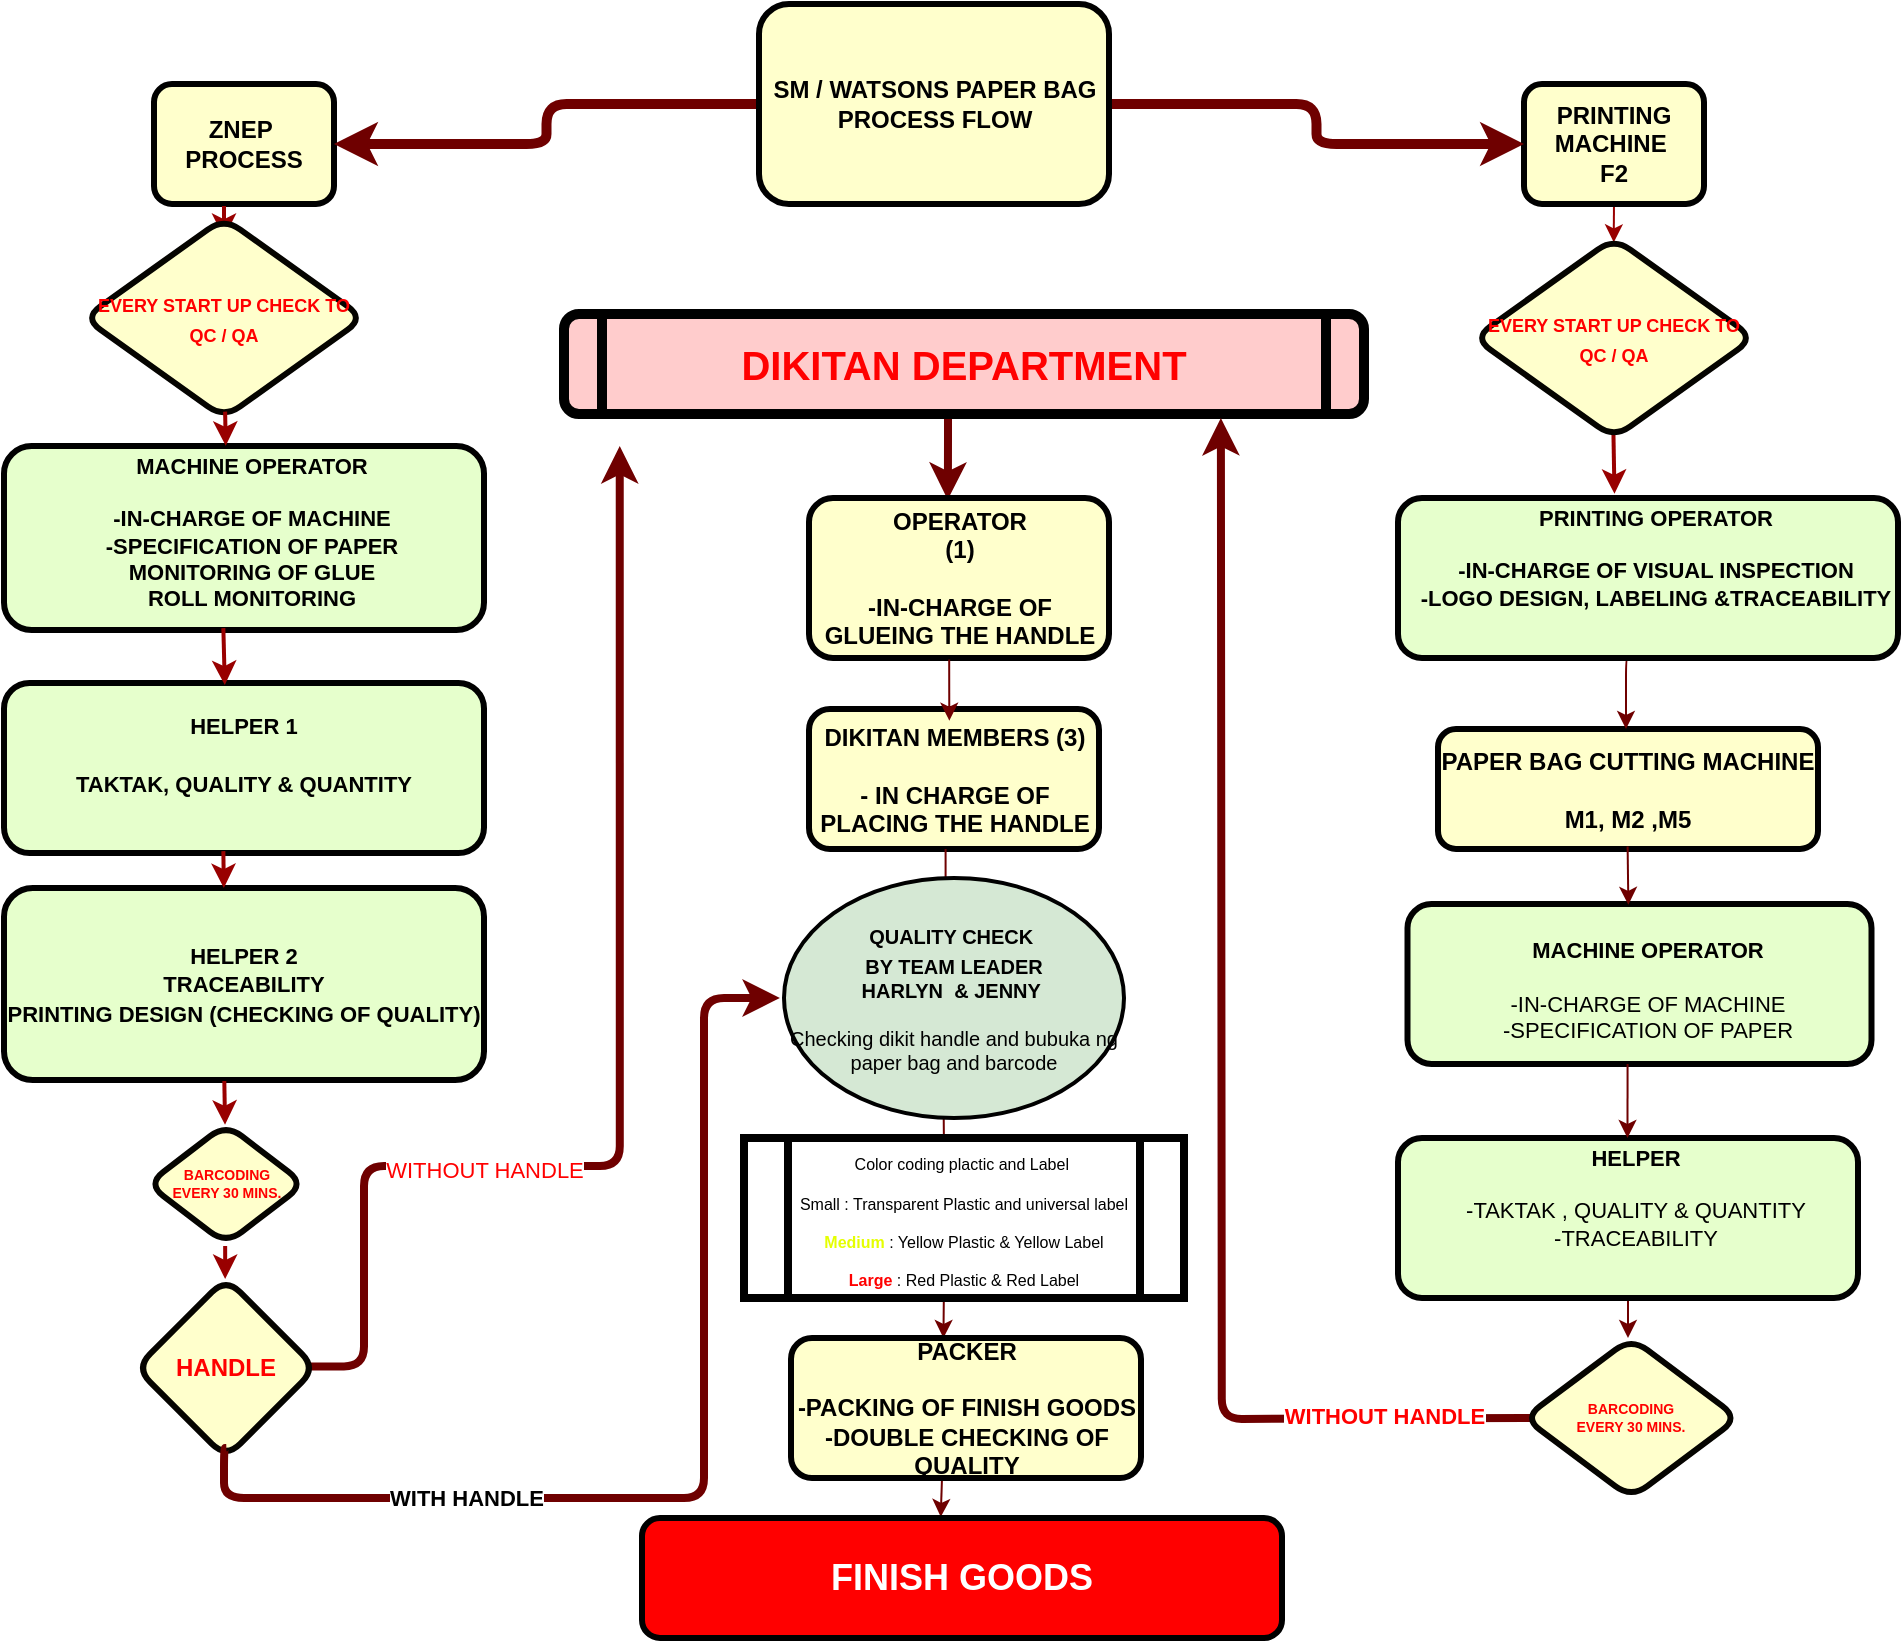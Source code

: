 <mxfile version="24.4.14" type="github" pages="2">
  <diagram name="Page-1" id="c7558073-3199-34d8-9f00-42111426c3f3">
    <mxGraphModel dx="765" dy="377" grid="1" gridSize="10" guides="1" tooltips="1" connect="1" arrows="1" fold="1" page="1" pageScale="1" pageWidth="1169" pageHeight="827" background="none" math="0" shadow="0">
      <root>
        <mxCell id="0" />
        <mxCell id="1" parent="0" />
        <mxCell id="2" value="&lt;p style=&quot;margin: 0px; margin-top: 4px; text-align: center; text-decoration: underline;&quot;&gt;&lt;/p&gt;&lt;p style=&quot;margin: 0px 0px 0px 8px; font-size: 11px;&quot;&gt;&lt;font style=&quot;font-size: 11px;&quot;&gt;MACHINE OPERATOR&lt;/font&gt;&lt;/p&gt;&lt;p style=&quot;margin: 0px 0px 0px 8px; font-size: 11px;&quot;&gt;&lt;font style=&quot;font-size: 11px;&quot;&gt;&lt;br&gt;&lt;/font&gt;&lt;/p&gt;&lt;p style=&quot;margin: 0px 0px 0px 8px; font-size: 11px;&quot;&gt;&lt;font style=&quot;font-size: 11px;&quot;&gt;-IN-CHARGE OF MACHINE&lt;/font&gt;&lt;/p&gt;&lt;p style=&quot;margin: 0px 0px 0px 8px; font-size: 11px;&quot;&gt;&lt;font style=&quot;font-size: 11px;&quot;&gt;-SPECIFICATION OF PAPER&lt;/font&gt;&lt;/p&gt;&lt;p style=&quot;margin: 0px 0px 0px 8px; font-size: 11px;&quot;&gt;&lt;font style=&quot;font-size: 11px;&quot;&gt;&lt;span style=&quot;text-wrap: wrap;&quot;&gt;MONITORING OF GLUE&lt;/span&gt;&lt;br style=&quot;text-wrap: wrap;&quot;&gt;&lt;span style=&quot;text-wrap: wrap;&quot;&gt;ROLL MONITORING&lt;/span&gt;&lt;br&gt;&lt;/font&gt;&lt;/p&gt;" style="verticalAlign=middle;align=center;overflow=fill;fontSize=12;fontFamily=Helvetica;html=1;rounded=1;fontStyle=1;strokeWidth=3;fillColor=#E6FFCC;" parent="1" vertex="1">
          <mxGeometry x="120" y="224" width="240" height="92" as="geometry" />
        </mxCell>
        <mxCell id="3" value="ZNEP  PROCESS" style="whiteSpace=wrap;align=center;verticalAlign=middle;fontStyle=1;strokeWidth=3;fillColor=#FFFFCC;rounded=1;" parent="1" vertex="1">
          <mxGeometry x="195" y="43" width="90" height="60" as="geometry" />
        </mxCell>
        <mxCell id="4" value="PAPER BAG CUTTING MACHINE&#xa;&#xa;M1, M2 ,M5" style="whiteSpace=wrap;align=center;verticalAlign=middle;fontStyle=1;strokeWidth=3;fillColor=#FFFFCC;rounded=1;" parent="1" vertex="1">
          <mxGeometry x="837" y="365.5" width="190" height="60" as="geometry" />
        </mxCell>
        <mxCell id="iKJz074x3ROtZk8jrcuP-200" value="" style="edgeStyle=orthogonalEdgeStyle;rounded=1;orthogonalLoop=1;jettySize=auto;html=1;fillColor=#f8cecc;strokeColor=#990000;entryX=0.499;entryY=0.022;entryDx=0;entryDy=0;entryPerimeter=0;exitX=0.5;exitY=1;exitDx=0;exitDy=0;" parent="1" source="12" target="oo47wN-ukI001pDxeXdt-26" edge="1">
          <mxGeometry relative="1" as="geometry">
            <mxPoint x="925" y="120.0" as="targetPoint" />
          </mxGeometry>
        </mxCell>
        <mxCell id="12" value="PRINTING MACHINE &#xa;F2" style="whiteSpace=wrap;align=center;verticalAlign=middle;fontStyle=1;strokeWidth=3;fillColor=#FFFFCC;rounded=1;" parent="1" vertex="1">
          <mxGeometry x="880" y="43.0" width="90" height="60" as="geometry" />
        </mxCell>
        <mxCell id="-iRqJuTAIOvWbcfGrKug-102" value="&lt;font style=&quot;font-size: 11px;&quot;&gt;HELPER 1&lt;br&gt;&lt;br&gt;TAKTAK, QUALITY &amp;amp; QUANTITY&lt;/font&gt;&lt;div&gt;&lt;font style=&quot;font-size: 11px;&quot;&gt;&lt;br&gt;&lt;/font&gt;&lt;/div&gt;" style="whiteSpace=wrap;html=1;fillColor=#E6FFCC;rounded=1;fontStyle=1;strokeWidth=3;" parent="1" vertex="1">
          <mxGeometry x="120" y="342.5" width="240" height="85" as="geometry" />
        </mxCell>
        <mxCell id="-iRqJuTAIOvWbcfGrKug-104" value="&lt;font style=&quot;font-size: 11px;&quot;&gt;HELPER 2&lt;/font&gt;&lt;div&gt;&lt;font style=&quot;font-size: 11px;&quot;&gt;TRACEABILITY&lt;br&gt;PRINTING DESIGN (CHECKING OF QUALITY)&lt;/font&gt;&lt;/div&gt;" style="whiteSpace=wrap;html=1;fillColor=#E6FFCC;rounded=1;fontStyle=1;strokeWidth=3;" parent="1" vertex="1">
          <mxGeometry x="120" y="445" width="240" height="96" as="geometry" />
        </mxCell>
        <mxCell id="iKJz074x3ROtZk8jrcuP-160" style="edgeStyle=orthogonalEdgeStyle;rounded=1;orthogonalLoop=1;jettySize=auto;html=1;fillColor=#a20025;strokeColor=#6F0000;strokeWidth=4;exitX=0.95;exitY=0.491;exitDx=0;exitDy=0;exitPerimeter=0;" parent="1" source="iKJz074x3ROtZk8jrcuP-185" edge="1">
          <mxGeometry relative="1" as="geometry">
            <mxPoint x="427.87" y="224" as="targetPoint" />
            <mxPoint x="250.0" y="698.73" as="sourcePoint" />
            <Array as="points">
              <mxPoint x="300" y="684" />
              <mxPoint x="300" y="584" />
              <mxPoint x="428" y="584" />
            </Array>
          </mxGeometry>
        </mxCell>
        <mxCell id="iKJz074x3ROtZk8jrcuP-188" value="&lt;span&gt;WITHOUT HANDLE&lt;/span&gt;" style="edgeLabel;html=1;align=center;verticalAlign=middle;resizable=0;points=[];fontStyle=0;fontColor=#FF0000;" parent="iKJz074x3ROtZk8jrcuP-160" vertex="1" connectable="0">
          <mxGeometry x="-0.625" relative="1" as="geometry">
            <mxPoint x="60" y="-11" as="offset" />
          </mxGeometry>
        </mxCell>
        <mxCell id="iKJz074x3ROtZk8jrcuP-238" style="edgeStyle=orthogonalEdgeStyle;rounded=1;orthogonalLoop=1;jettySize=auto;html=1;fillColor=#a20025;strokeColor=#6F0000;entryX=0.5;entryY=0;entryDx=0;entryDy=0;exitX=0.464;exitY=1;exitDx=0;exitDy=0;exitPerimeter=0;" parent="1" edge="1">
          <mxGeometry relative="1" as="geometry">
            <mxPoint x="931" y="365.5" as="targetPoint" />
            <mxPoint x="932" y="330" as="sourcePoint" />
            <Array as="points">
              <mxPoint x="931" y="330" />
            </Array>
          </mxGeometry>
        </mxCell>
        <mxCell id="-iRqJuTAIOvWbcfGrKug-111" value="&lt;p style=&quot;margin: 0px; margin-top: 4px; text-align: center; text-decoration: underline;&quot;&gt;&lt;/p&gt;&lt;p style=&quot;margin: 0px 0px 0px 8px; font-size: 11px;&quot;&gt;&lt;span style=&quot;background-color: initial;&quot;&gt;PRINTING OPERATOR&lt;/span&gt;&lt;br&gt;&lt;/p&gt;&lt;p style=&quot;margin: 0px 0px 0px 8px; font-size: 11px;&quot;&gt;&lt;font style=&quot;font-size: 11px;&quot;&gt;&lt;br&gt;&lt;/font&gt;&lt;/p&gt;&lt;p style=&quot;margin: 0px 0px 0px 8px; font-size: 11px;&quot;&gt;&lt;font style=&quot;font-size: 11px;&quot;&gt;-IN-CHARGE OF VISUAL INSPECTION&lt;/font&gt;&lt;/p&gt;&lt;p style=&quot;margin: 0px 0px 0px 8px; font-size: 11px;&quot;&gt;&lt;font style=&quot;font-size: 11px;&quot;&gt;-LOGO DESIGN, LABELING &amp;amp;TRACEABILITY&lt;/font&gt;&lt;/p&gt;&lt;p style=&quot;margin: 0px 0px 0px 8px; font-size: 11px;&quot;&gt;&lt;font style=&quot;font-size: 11px;&quot;&gt;&lt;br&gt;&lt;/font&gt;&lt;/p&gt;" style="verticalAlign=middle;align=center;overflow=fill;fontSize=12;fontFamily=Helvetica;html=1;rounded=1;fontStyle=1;strokeWidth=3;fillColor=#E6FFCC;" parent="1" vertex="1">
          <mxGeometry x="817" y="250" width="250" height="80" as="geometry" />
        </mxCell>
        <mxCell id="-iRqJuTAIOvWbcfGrKug-116" value="&lt;p style=&quot;margin: 0px; margin-top: 4px; text-align: center; text-decoration: underline;&quot;&gt;&lt;/p&gt;&lt;p style=&quot;margin: 0px 0px 0px 8px; font-size: 11px;&quot;&gt;&lt;font style=&quot;font-size: 11px;&quot;&gt;&lt;br&gt;&lt;/font&gt;&lt;/p&gt;&lt;p style=&quot;margin: 0px 0px 0px 8px; font-size: 11px;&quot;&gt;&lt;font style=&quot;font-size: 11px;&quot;&gt;MACHINE OPERATOR&lt;/font&gt;&lt;/p&gt;&lt;p style=&quot;margin: 0px 0px 0px 8px; font-size: 11px;&quot;&gt;&lt;font style=&quot;font-size: 11px;&quot;&gt;&lt;br&gt;&lt;/font&gt;&lt;/p&gt;&lt;p style=&quot;margin: 0px 0px 0px 8px; font-size: 11px;&quot;&gt;&lt;font style=&quot;font-size: 11px; font-weight: normal;&quot;&gt;-IN-CHARGE OF MACHINE&lt;/font&gt;&lt;/p&gt;&lt;p style=&quot;margin: 0px 0px 0px 8px; font-size: 11px;&quot;&gt;&lt;font style=&quot;font-size: 11px; font-weight: normal;&quot;&gt;-SPECIFICATION OF PAPER&lt;/font&gt;&lt;/p&gt;&lt;p style=&quot;margin: 0px 0px 0px 8px; font-size: 11px;&quot;&gt;&lt;font style=&quot;font-size: 11px;&quot;&gt;&lt;br&gt;&lt;/font&gt;&lt;/p&gt;" style="verticalAlign=middle;align=center;overflow=fill;fontSize=12;fontFamily=Helvetica;html=1;rounded=1;fontStyle=1;strokeWidth=3;fillColor=#E6FFCC;" parent="1" vertex="1">
          <mxGeometry x="821.75" y="453" width="232" height="80" as="geometry" />
        </mxCell>
        <mxCell id="iKJz074x3ROtZk8jrcuP-228" style="edgeStyle=orthogonalEdgeStyle;rounded=1;orthogonalLoop=1;jettySize=auto;html=1;fillColor=#a20025;strokeColor=#6F0000;" parent="1" source="-iRqJuTAIOvWbcfGrKug-120" edge="1">
          <mxGeometry relative="1" as="geometry">
            <mxPoint x="932" y="670" as="targetPoint" />
          </mxGeometry>
        </mxCell>
        <mxCell id="-iRqJuTAIOvWbcfGrKug-120" value="&lt;p style=&quot;margin: 0px; margin-top: 4px; text-align: center; text-decoration: underline;&quot;&gt;&lt;/p&gt;&lt;p style=&quot;margin: 0px 0px 0px 8px; font-size: 11px;&quot;&gt;HELPER&lt;/p&gt;&lt;p style=&quot;margin: 0px 0px 0px 8px; font-size: 11px;&quot;&gt;&lt;font style=&quot;font-size: 11px;&quot;&gt;&lt;br&gt;&lt;/font&gt;&lt;/p&gt;&lt;p style=&quot;margin: 0px 0px 0px 8px; font-size: 11px;&quot;&gt;&lt;span style=&quot;font-weight: normal;&quot;&gt;-TAKTAK , QUALITY &amp;amp; QUANTITY&lt;/span&gt;&lt;/p&gt;&lt;p style=&quot;margin: 0px 0px 0px 8px; font-size: 11px;&quot;&gt;&lt;span style=&quot;font-weight: normal;&quot;&gt;-TRACEABILITY&lt;/span&gt;&lt;/p&gt;" style="verticalAlign=middle;align=center;overflow=fill;fontSize=12;fontFamily=Helvetica;html=1;rounded=1;fontStyle=1;strokeWidth=3;fillColor=#E6FFCC;" parent="1" vertex="1">
          <mxGeometry x="817" y="570" width="230" height="80" as="geometry" />
        </mxCell>
        <mxCell id="iKJz074x3ROtZk8jrcuP-149" value="" style="edgeStyle=orthogonalEdgeStyle;rounded=1;orthogonalLoop=1;jettySize=auto;html=1;fillColor=#a20025;strokeColor=#6F0000;entryX=0.449;entryY=0.011;entryDx=0;entryDy=0;entryPerimeter=0;strokeWidth=4;" parent="1" edge="1">
          <mxGeometry relative="1" as="geometry">
            <mxPoint x="592" y="200" as="sourcePoint" />
            <mxPoint x="591.85" y="250.88" as="targetPoint" />
            <Array as="points">
              <mxPoint x="592" y="230" />
              <mxPoint x="592" y="230" />
            </Array>
          </mxGeometry>
        </mxCell>
        <mxCell id="5" value="DIKITAN DEPARTMENT" style="shape=process;whiteSpace=wrap;align=center;verticalAlign=middle;size=0.048;fontStyle=1;strokeWidth=5;fillColor=#FFCCCC;fontSize=20;rounded=1;fontColor=#FF0000;" parent="1" vertex="1">
          <mxGeometry x="400.0" y="158" width="400" height="50" as="geometry" />
        </mxCell>
        <mxCell id="-iRqJuTAIOvWbcfGrKug-132" value="" style="edgeStyle=none;noEdgeStyle=1;strokeColor=#990000;strokeWidth=2;rounded=1;" parent="1" edge="1">
          <mxGeometry width="100" height="100" relative="1" as="geometry">
            <mxPoint x="230" y="104" as="sourcePoint" />
            <mxPoint x="230" y="120" as="targetPoint" />
          </mxGeometry>
        </mxCell>
        <mxCell id="-iRqJuTAIOvWbcfGrKug-133" value="" style="edgeStyle=none;noEdgeStyle=1;strokeColor=#990000;strokeWidth=2;rounded=1;exitX=0.457;exitY=0.99;exitDx=0;exitDy=0;exitPerimeter=0;entryX=0.46;entryY=0.012;entryDx=0;entryDy=0;entryPerimeter=0;" parent="1" edge="1" target="-iRqJuTAIOvWbcfGrKug-102" source="2">
          <mxGeometry width="100" height="100" relative="1" as="geometry">
            <mxPoint x="230" y="270" as="sourcePoint" />
            <mxPoint x="230" y="296" as="targetPoint" />
          </mxGeometry>
        </mxCell>
        <mxCell id="-iRqJuTAIOvWbcfGrKug-135" value="" style="edgeStyle=none;noEdgeStyle=1;strokeColor=#990000;strokeWidth=2;rounded=1;entryX=0.458;entryY=0;entryDx=0;entryDy=0;entryPerimeter=0;exitX=0.457;exitY=0.989;exitDx=0;exitDy=0;exitPerimeter=0;" parent="1" edge="1" target="-iRqJuTAIOvWbcfGrKug-104" source="-iRqJuTAIOvWbcfGrKug-102">
          <mxGeometry width="100" height="100" relative="1" as="geometry">
            <mxPoint x="230" y="363" as="sourcePoint" />
            <mxPoint x="230" y="382" as="targetPoint" />
          </mxGeometry>
        </mxCell>
        <mxCell id="-iRqJuTAIOvWbcfGrKug-136" value="" style="edgeStyle=none;noEdgeStyle=1;strokeColor=#990000;strokeWidth=2;exitX=0.459;exitY=1.005;exitDx=0;exitDy=0;exitPerimeter=0;rounded=1;" parent="1" edge="1" target="iKJz074x3ROtZk8jrcuP-210" source="-iRqJuTAIOvWbcfGrKug-104">
          <mxGeometry width="100" height="100" relative="1" as="geometry">
            <mxPoint x="286.0" y="540.002" as="sourcePoint" />
            <mxPoint x="286.42" y="558.5" as="targetPoint" />
            <Array as="points" />
          </mxGeometry>
        </mxCell>
        <mxCell id="-iRqJuTAIOvWbcfGrKug-155" value="OPERATOR&#xa;(1)&#xa;&#xa;-IN-CHARGE OF GLUEING THE HANDLE" style="whiteSpace=wrap;align=center;verticalAlign=middle;fontStyle=1;strokeWidth=3;fillColor=#FFFFCC;rounded=1;" parent="1" vertex="1">
          <mxGeometry x="522.5" y="250" width="150" height="80" as="geometry" />
        </mxCell>
        <mxCell id="iKJz074x3ROtZk8jrcuP-153" value="" style="edgeStyle=orthogonalEdgeStyle;rounded=1;orthogonalLoop=1;jettySize=auto;html=1;fillColor=#a20025;strokeColor=#6F0000;entryX=0.454;entryY=0;entryDx=0;entryDy=0;entryPerimeter=0;" parent="1" edge="1">
          <mxGeometry relative="1" as="geometry">
            <mxPoint x="589.77" y="550" as="sourcePoint" />
            <mxPoint x="589.72" y="670" as="targetPoint" />
          </mxGeometry>
        </mxCell>
        <mxCell id="iKJz074x3ROtZk8jrcuP-145" value="DIKITAN MEMBERS (3)&lt;br&gt;&lt;br&gt;- IN CHARGE OF PLACING THE HANDLE" style="whiteSpace=wrap;html=1;fillColor=#FFFFCC;fontStyle=1;strokeWidth=3;rounded=1;" parent="1" vertex="1">
          <mxGeometry x="522.5" y="355.5" width="145" height="70" as="geometry" />
        </mxCell>
        <mxCell id="iKJz074x3ROtZk8jrcuP-168" value="" style="edgeStyle=orthogonalEdgeStyle;rounded=1;orthogonalLoop=1;jettySize=auto;html=1;fillColor=#a20025;strokeColor=#6F0000;entryX=0.548;entryY=-0.009;entryDx=0;entryDy=0;entryPerimeter=0;" parent="1" edge="1">
          <mxGeometry relative="1" as="geometry">
            <mxPoint x="589" y="740" as="sourcePoint" />
            <mxPoint x="588.36" y="759.46" as="targetPoint" />
          </mxGeometry>
        </mxCell>
        <mxCell id="iKJz074x3ROtZk8jrcuP-150" value="PACKER&lt;br&gt;&lt;br&gt;-PACKING OF FINISH GOODS&lt;br&gt;-DOUBLE CHECKING OF QUALITY" style="whiteSpace=wrap;html=1;fillColor=#FFFFCC;fontStyle=1;strokeWidth=3;rounded=1;" parent="1" vertex="1">
          <mxGeometry x="513.5" y="670" width="175" height="70" as="geometry" />
        </mxCell>
        <mxCell id="iKJz074x3ROtZk8jrcuP-162" value="&lt;font color=&quot;#ffffff&quot; style=&quot;font-size: 18px;&quot;&gt;FINISH GOODS&lt;/font&gt;" style="whiteSpace=wrap;html=1;fillColor=#FF0000;fontStyle=1;strokeWidth=3;rounded=1;strokeColor=#000000;" parent="1" vertex="1">
          <mxGeometry x="439" y="760" width="320" height="60" as="geometry" />
        </mxCell>
        <mxCell id="iKJz074x3ROtZk8jrcuP-172" style="edgeStyle=orthogonalEdgeStyle;rounded=1;orthogonalLoop=1;jettySize=auto;html=1;fillColor=#a20025;strokeColor=#6F0000;strokeWidth=5;" parent="1" source="iKJz074x3ROtZk8jrcuP-169" target="12" edge="1">
          <mxGeometry relative="1" as="geometry" />
        </mxCell>
        <mxCell id="iKJz074x3ROtZk8jrcuP-173" style="edgeStyle=orthogonalEdgeStyle;rounded=1;orthogonalLoop=1;jettySize=auto;html=1;fillColor=#a20025;strokeColor=#6F0000;strokeWidth=5;" parent="1" source="iKJz074x3ROtZk8jrcuP-169" target="3" edge="1">
          <mxGeometry relative="1" as="geometry">
            <mxPoint x="290" y="113" as="targetPoint" />
          </mxGeometry>
        </mxCell>
        <mxCell id="iKJz074x3ROtZk8jrcuP-169" value="SM / WATSONS PAPER BAG PROCESS FLOW" style="whiteSpace=wrap;html=1;fillColor=#FFFFCC;fontStyle=1;strokeWidth=3;rounded=1;" parent="1" vertex="1">
          <mxGeometry x="497.5" y="3" width="175" height="100" as="geometry" />
        </mxCell>
        <mxCell id="iKJz074x3ROtZk8jrcuP-184" value="" style="edgeStyle=none;noEdgeStyle=1;strokeColor=#990000;strokeWidth=2;rounded=1;jumpSize=6;entryX=0.433;entryY=-0.026;entryDx=0;entryDy=0;entryPerimeter=0;" parent="1" edge="1" target="-iRqJuTAIOvWbcfGrKug-111">
          <mxGeometry width="100" height="100" relative="1" as="geometry">
            <mxPoint x="924.41" y="200" as="sourcePoint" />
            <mxPoint x="924.41" y="227" as="targetPoint" />
          </mxGeometry>
        </mxCell>
        <mxCell id="iKJz074x3ROtZk8jrcuP-185" value="&lt;font color=&quot;#ff0000&quot;&gt;HANDLE&lt;br&gt;&lt;/font&gt;" style="rhombus;whiteSpace=wrap;html=1;rounded=1;fillColor=#FFFFCC;fontColor=#000000;strokeColor=#050400;strokeWidth=3;fontStyle=1" parent="1" vertex="1">
          <mxGeometry x="186" y="640" width="90" height="90" as="geometry" />
        </mxCell>
        <mxCell id="iKJz074x3ROtZk8jrcuP-187" value="" style="edgeStyle=none;noEdgeStyle=1;strokeColor=#990000;strokeWidth=2;rounded=1;" parent="1" edge="1">
          <mxGeometry width="100" height="100" relative="1" as="geometry">
            <mxPoint x="230.58" y="624" as="sourcePoint" />
            <mxPoint x="230.58" y="640.5" as="targetPoint" />
          </mxGeometry>
        </mxCell>
        <mxCell id="iKJz074x3ROtZk8jrcuP-189" style="edgeStyle=orthogonalEdgeStyle;rounded=1;orthogonalLoop=1;jettySize=auto;html=1;fillColor=#a20025;strokeColor=#6F0000;strokeWidth=4;exitX=0.502;exitY=0.944;exitDx=0;exitDy=0;exitPerimeter=0;entryX=-0.012;entryY=0.5;entryDx=0;entryDy=0;entryPerimeter=0;" parent="1" source="iKJz074x3ROtZk8jrcuP-185" target="oo47wN-ukI001pDxeXdt-18" edge="1">
          <mxGeometry relative="1" as="geometry">
            <mxPoint x="490" y="500" as="targetPoint" />
            <mxPoint x="210.02" y="724.33" as="sourcePoint" />
            <Array as="points">
              <mxPoint x="230" y="725" />
              <mxPoint x="230" y="750" />
              <mxPoint x="470" y="750" />
              <mxPoint x="470" y="500" />
            </Array>
          </mxGeometry>
        </mxCell>
        <mxCell id="iKJz074x3ROtZk8jrcuP-190" value="WITH HANDLE" style="edgeLabel;html=1;align=center;verticalAlign=middle;resizable=0;points=[];fontStyle=1" parent="iKJz074x3ROtZk8jrcuP-189" vertex="1" connectable="0">
          <mxGeometry x="-0.625" relative="1" as="geometry">
            <mxPoint x="43" as="offset" />
          </mxGeometry>
        </mxCell>
        <mxCell id="iKJz074x3ROtZk8jrcuP-194" value="" style="edgeStyle=orthogonalEdgeStyle;rounded=1;orthogonalLoop=1;jettySize=auto;html=1;fillColor=#a20025;strokeColor=#6F0000;exitX=0.454;exitY=1.01;exitDx=0;exitDy=0;exitPerimeter=0;entryX=0.47;entryY=0.019;entryDx=0;entryDy=0;entryPerimeter=0;" parent="1" edge="1">
          <mxGeometry relative="1" as="geometry">
            <mxPoint x="592.6" y="330.8" as="sourcePoint" />
            <mxPoint x="592.65" y="361.33" as="targetPoint" />
            <Array as="points">
              <mxPoint x="593" y="340" />
              <mxPoint x="593" y="340" />
            </Array>
          </mxGeometry>
        </mxCell>
        <mxCell id="iKJz074x3ROtZk8jrcuP-195" value="&lt;font style=&quot;font-size: 9px;&quot; color=&quot;#ff0000&quot;&gt;EVERY START UP CHECK TO QC / QA&lt;/font&gt;" style="rhombus;whiteSpace=wrap;html=1;rounded=1;fillColor=#FFFFCC;fontColor=#000000;strokeColor=#050400;strokeWidth=3;fontStyle=1" parent="1" vertex="1">
          <mxGeometry x="160" y="110" width="140" height="100" as="geometry" />
        </mxCell>
        <mxCell id="iKJz074x3ROtZk8jrcuP-209" value="" style="edgeStyle=none;noEdgeStyle=1;strokeColor=#990000;strokeWidth=2;rounded=1;entryX=0.462;entryY=-0.001;entryDx=0;entryDy=0;entryPerimeter=0;exitX=0.504;exitY=0.968;exitDx=0;exitDy=0;exitPerimeter=0;" parent="1" edge="1" target="2" source="iKJz074x3ROtZk8jrcuP-195">
          <mxGeometry width="100" height="100" relative="1" as="geometry">
            <mxPoint x="230.76" y="192" as="sourcePoint" />
            <mxPoint x="230.76" y="208" as="targetPoint" />
          </mxGeometry>
        </mxCell>
        <mxCell id="iKJz074x3ROtZk8jrcuP-210" value="&lt;font style=&quot;font-size: 7px;&quot; color=&quot;#ff0000&quot;&gt;BARCODING &lt;br style=&quot;font-size: 7px;&quot;&gt;EVERY 30 MINS.&lt;/font&gt;" style="rhombus;whiteSpace=wrap;html=1;rounded=1;fillColor=#FFFFCC;fontColor=#000000;strokeColor=#050400;strokeWidth=3;fontStyle=1;fontSize=7;" parent="1" vertex="1">
          <mxGeometry x="191.75" y="563" width="78.5" height="60" as="geometry" />
        </mxCell>
        <mxCell id="iKJz074x3ROtZk8jrcuP-240" style="edgeStyle=orthogonalEdgeStyle;rounded=1;orthogonalLoop=1;jettySize=auto;html=1;fillColor=#a20025;strokeColor=#6F0000;strokeWidth=4;exitX=0.029;exitY=0.5;exitDx=0;exitDy=0;exitPerimeter=0;" parent="1" edge="1">
          <mxGeometry relative="1" as="geometry">
            <mxPoint x="728.44" y="210" as="targetPoint" />
            <mxPoint x="891.55" y="710" as="sourcePoint" />
          </mxGeometry>
        </mxCell>
        <mxCell id="iKJz074x3ROtZk8jrcuP-227" value="&lt;font style=&quot;font-size: 7px;&quot; color=&quot;#ff0000&quot;&gt;BARCODING &lt;br style=&quot;font-size: 7px;&quot;&gt;EVERY 30 MINS.&lt;/font&gt;" style="rhombus;whiteSpace=wrap;html=1;rounded=1;fillColor=#FFFFCC;fontColor=#000000;strokeColor=#050400;strokeWidth=3;fontStyle=1;fontSize=7;" parent="1" vertex="1">
          <mxGeometry x="880" y="670" width="107.25" height="80" as="geometry" />
        </mxCell>
        <mxCell id="iKJz074x3ROtZk8jrcuP-233" value="" style="edgeStyle=orthogonalEdgeStyle;rounded=1;orthogonalLoop=1;jettySize=auto;html=1;fillColor=#a20025;strokeColor=#6F0000;exitX=0.499;exitY=0.98;exitDx=0;exitDy=0;exitPerimeter=0;entryX=0.476;entryY=0.005;entryDx=0;entryDy=0;entryPerimeter=0;" parent="1" edge="1">
          <mxGeometry relative="1" as="geometry">
            <mxPoint x="931.81" y="424.3" as="sourcePoint" />
            <mxPoint x="932.182" y="453.4" as="targetPoint" />
          </mxGeometry>
        </mxCell>
        <mxCell id="iKJz074x3ROtZk8jrcuP-239" style="edgeStyle=orthogonalEdgeStyle;rounded=1;orthogonalLoop=1;jettySize=auto;html=1;entryX=0.525;entryY=0;entryDx=0;entryDy=0;entryPerimeter=0;fillColor=#a20025;strokeColor=#6F0000;" parent="1" edge="1">
          <mxGeometry relative="1" as="geometry">
            <mxPoint x="931.786" y="533.0" as="sourcePoint" />
            <mxPoint x="931.75" y="570" as="targetPoint" />
          </mxGeometry>
        </mxCell>
        <mxCell id="oo47wN-ukI001pDxeXdt-20" value="" style="edgeStyle=orthogonalEdgeStyle;rounded=1;orthogonalLoop=1;jettySize=auto;html=1;fillColor=#a20025;strokeColor=#6F0000;exitX=0.471;exitY=1;exitDx=0;exitDy=0;exitPerimeter=0;" edge="1" parent="1" source="iKJz074x3ROtZk8jrcuP-145">
          <mxGeometry relative="1" as="geometry">
            <mxPoint x="591" y="430" as="sourcePoint" />
            <mxPoint x="591" y="468.052" as="targetPoint" />
            <Array as="points">
              <mxPoint x="591" y="470" />
            </Array>
          </mxGeometry>
        </mxCell>
        <mxCell id="oo47wN-ukI001pDxeXdt-18" value="&lt;font style=&quot;font-size: 10px;&quot;&gt;&lt;b style=&quot;&quot;&gt;QUALITY CHECK&amp;nbsp;&lt;/b&gt;&lt;/font&gt;&lt;div&gt;&lt;font style=&quot;font-size: 10px;&quot;&gt;&lt;b style=&quot;&quot;&gt;BY TEAM LEADER&lt;/b&gt;&lt;/font&gt;&lt;div style=&quot;font-size: 10px;&quot;&gt;&lt;font style=&quot;font-size: 10px;&quot;&gt;&lt;font style=&quot;font-size: 10px;&quot;&gt;&lt;b&gt;HARLYN&amp;nbsp; &amp;amp; JENNY&lt;/b&gt;&lt;/font&gt;&lt;font style=&quot;font-size: 10px;&quot;&gt;&amp;nbsp;&lt;br&gt;&lt;br&gt;&lt;/font&gt;&lt;/font&gt;&lt;/div&gt;&lt;/div&gt;&lt;div style=&quot;font-size: 10px;&quot;&gt;Checking dikit handle and bubuka ng paper bag and barcode&lt;/div&gt;" style="ellipse;whiteSpace=wrap;html=1;fillColor=#d5e8d4;strokeColor=#000000;strokeWidth=2;" vertex="1" parent="1">
          <mxGeometry x="510" y="440" width="170" height="120" as="geometry" />
        </mxCell>
        <mxCell id="oo47wN-ukI001pDxeXdt-23" value="&lt;font style=&quot;font-size: 8px;&quot;&gt;Color coding plactic and Label&amp;nbsp;&lt;/font&gt;&lt;div style=&quot;font-size: 8px;&quot;&gt;&lt;font style=&quot;font-size: 8px;&quot;&gt;&lt;br&gt;&lt;/font&gt;&lt;/div&gt;&lt;div style=&quot;font-size: 8px;&quot;&gt;&lt;font style=&quot;font-size: 8px;&quot;&gt;Small : Transparent Plastic and universal label&lt;/font&gt;&lt;/div&gt;&lt;div style=&quot;font-size: 8px;&quot;&gt;&lt;font style=&quot;font-size: 8px;&quot;&gt;&lt;br&gt;&lt;/font&gt;&lt;/div&gt;&lt;div style=&quot;font-size: 8px;&quot;&gt;&lt;font style=&quot;font-size: 8px;&quot;&gt;&lt;font color=&quot;#e5ff00&quot;&gt;&lt;b&gt;Medium &lt;/b&gt;&lt;/font&gt;: Yellow Plastic &amp;amp; Yellow Label&lt;/font&gt;&lt;/div&gt;&lt;div style=&quot;font-size: 8px;&quot;&gt;&lt;font style=&quot;font-size: 8px;&quot;&gt;&lt;br&gt;&lt;/font&gt;&lt;/div&gt;&lt;div style=&quot;font-size: 8px;&quot;&gt;&lt;font style=&quot;font-size: 8px;&quot;&gt;&lt;font color=&quot;#ff0000&quot;&gt;&lt;b&gt;Large &lt;/b&gt;&lt;/font&gt;: Red Plastic &amp;amp; Red Label&lt;/font&gt;&lt;/div&gt;" style="shape=process;whiteSpace=wrap;html=1;backgroundOutline=1;strokeWidth=4;" vertex="1" parent="1">
          <mxGeometry x="490" y="570" width="220" height="80" as="geometry" />
        </mxCell>
        <mxCell id="oo47wN-ukI001pDxeXdt-24" value="&lt;b&gt;WITHOUT HANDLE&lt;/b&gt;" style="edgeLabel;html=1;align=center;verticalAlign=middle;resizable=0;points=[];fontColor=#FF0000;" vertex="1" connectable="0" parent="1">
          <mxGeometry x="810" y="709.0" as="geometry" />
        </mxCell>
        <mxCell id="oo47wN-ukI001pDxeXdt-26" value="&lt;font style=&quot;font-size: 9px;&quot; color=&quot;#ff0000&quot;&gt;EVERY START UP CHECK TO QC / QA&lt;/font&gt;" style="rhombus;whiteSpace=wrap;html=1;rounded=1;fillColor=#FFFFCC;fontColor=#000000;strokeColor=#050400;strokeWidth=3;fontStyle=1" vertex="1" parent="1">
          <mxGeometry x="855" y="120" width="140" height="100" as="geometry" />
        </mxCell>
      </root>
    </mxGraphModel>
  </diagram>
  <diagram id="n70uhynenjE3hO0enNpz" name="Page-2">
    <mxGraphModel dx="1335" dy="652" grid="1" gridSize="10" guides="1" tooltips="1" connect="1" arrows="1" fold="1" page="1" pageScale="1" pageWidth="827" pageHeight="1169" math="0" shadow="0">
      <root>
        <mxCell id="0" />
        <mxCell id="1" parent="0" />
      </root>
    </mxGraphModel>
  </diagram>
</mxfile>
